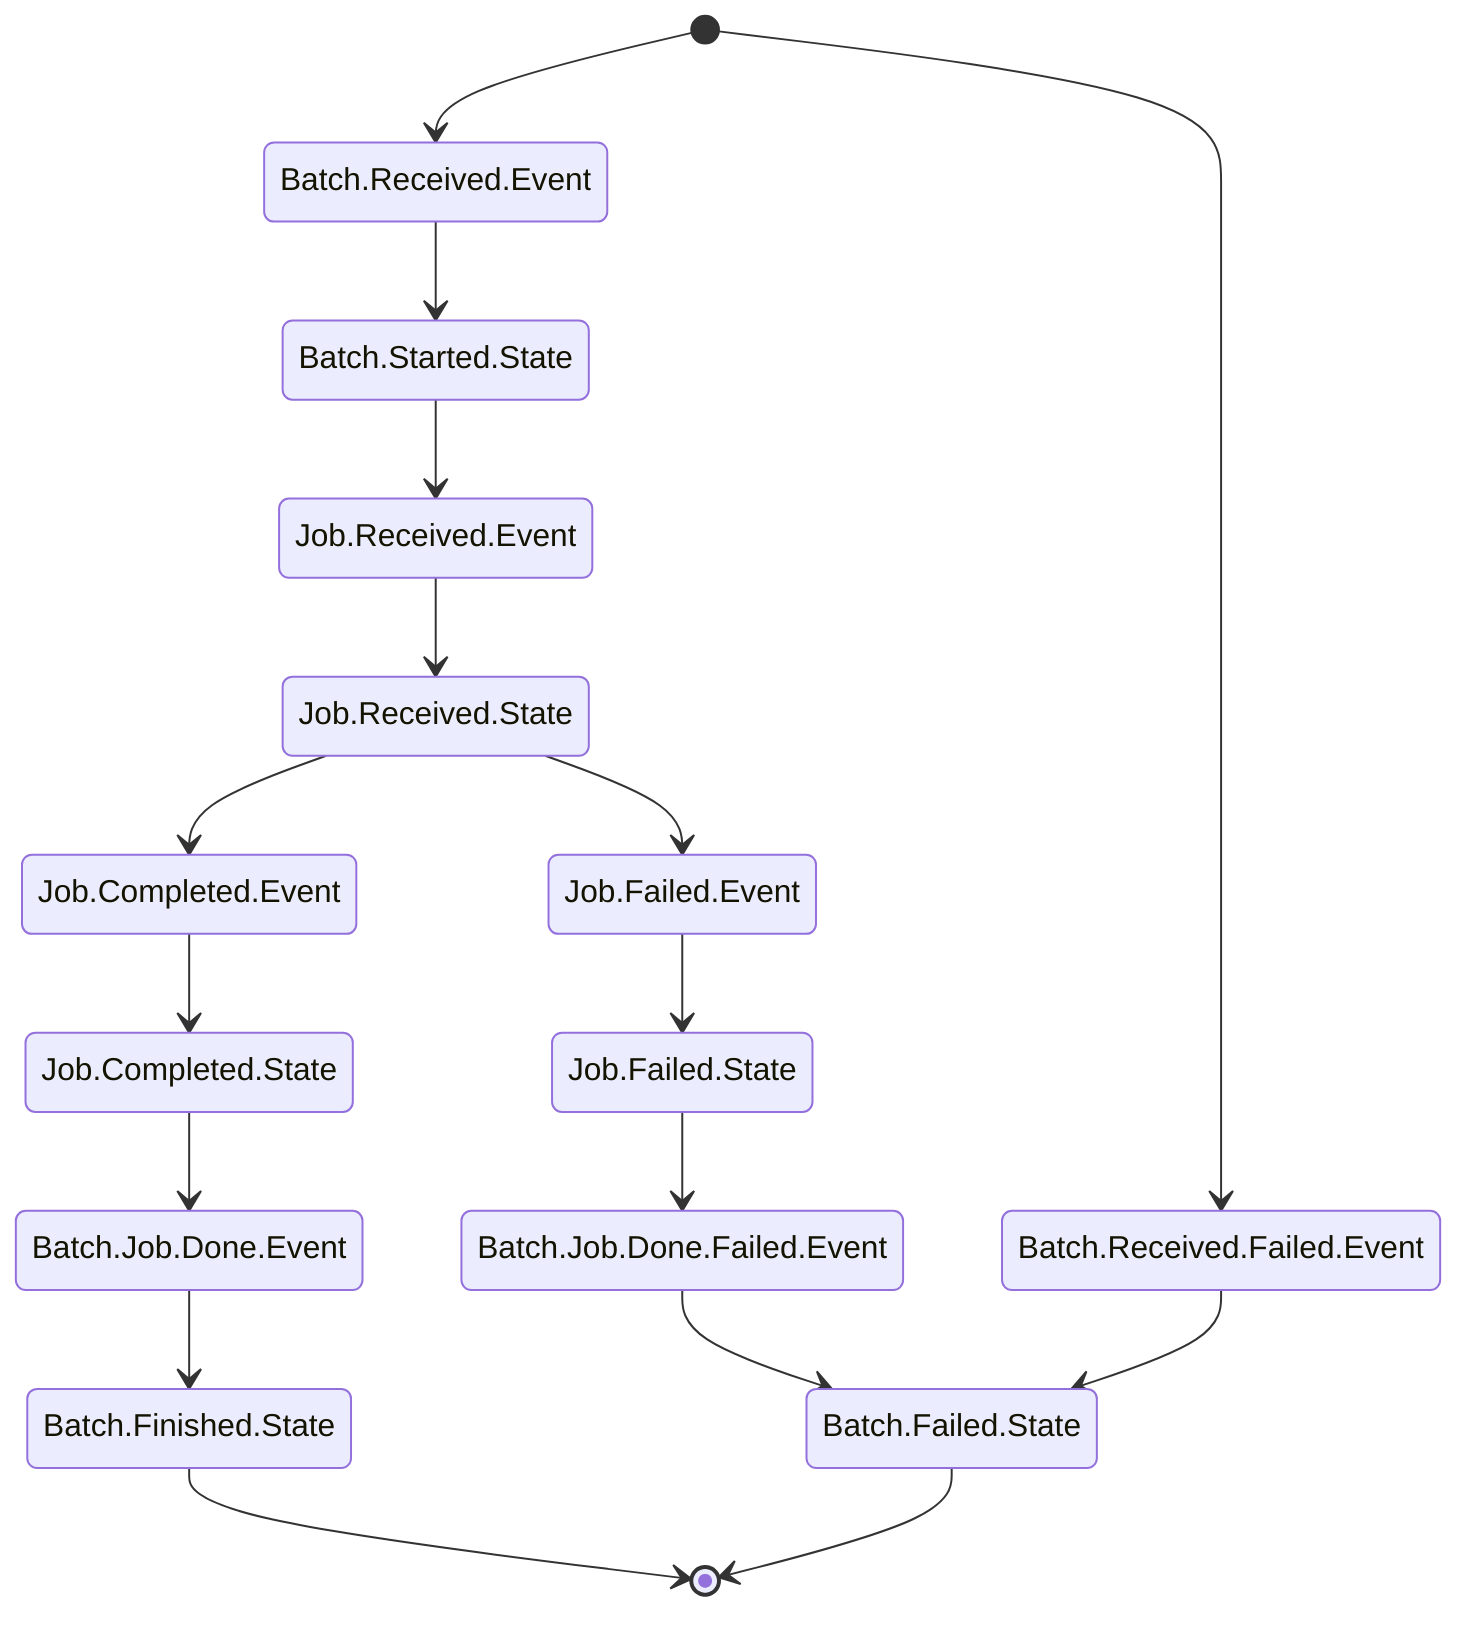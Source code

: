 stateDiagram-v2
    [*] --> Batch.Received.Event
    Batch.Received.Event --> Batch.Started.State
    Batch.Started.State --> Job.Received.Event
    Job.Received.Event --> Job.Received.State
    Job.Received.State --> Job.Completed.Event
    Job.Completed.Event --> Job.Completed.State
    Job.Completed.State --> Batch.Job.Done.Event
    Batch.Job.Done.Event --> Batch.Finished.State
    Batch.Finished.State --> [*]
    Job.Received.State --> Job.Failed.Event
    Job.Failed.Event --> Job.Failed.State
    Job.Failed.State --> Batch.Job.Done.Failed.Event
    Batch.Job.Done.Failed.Event --> Batch.Failed.State
    Batch.Failed.State --> [*]
    [*] --> Batch.Received.Failed.Event
    Batch.Received.Failed.Event --> Batch.Failed.State